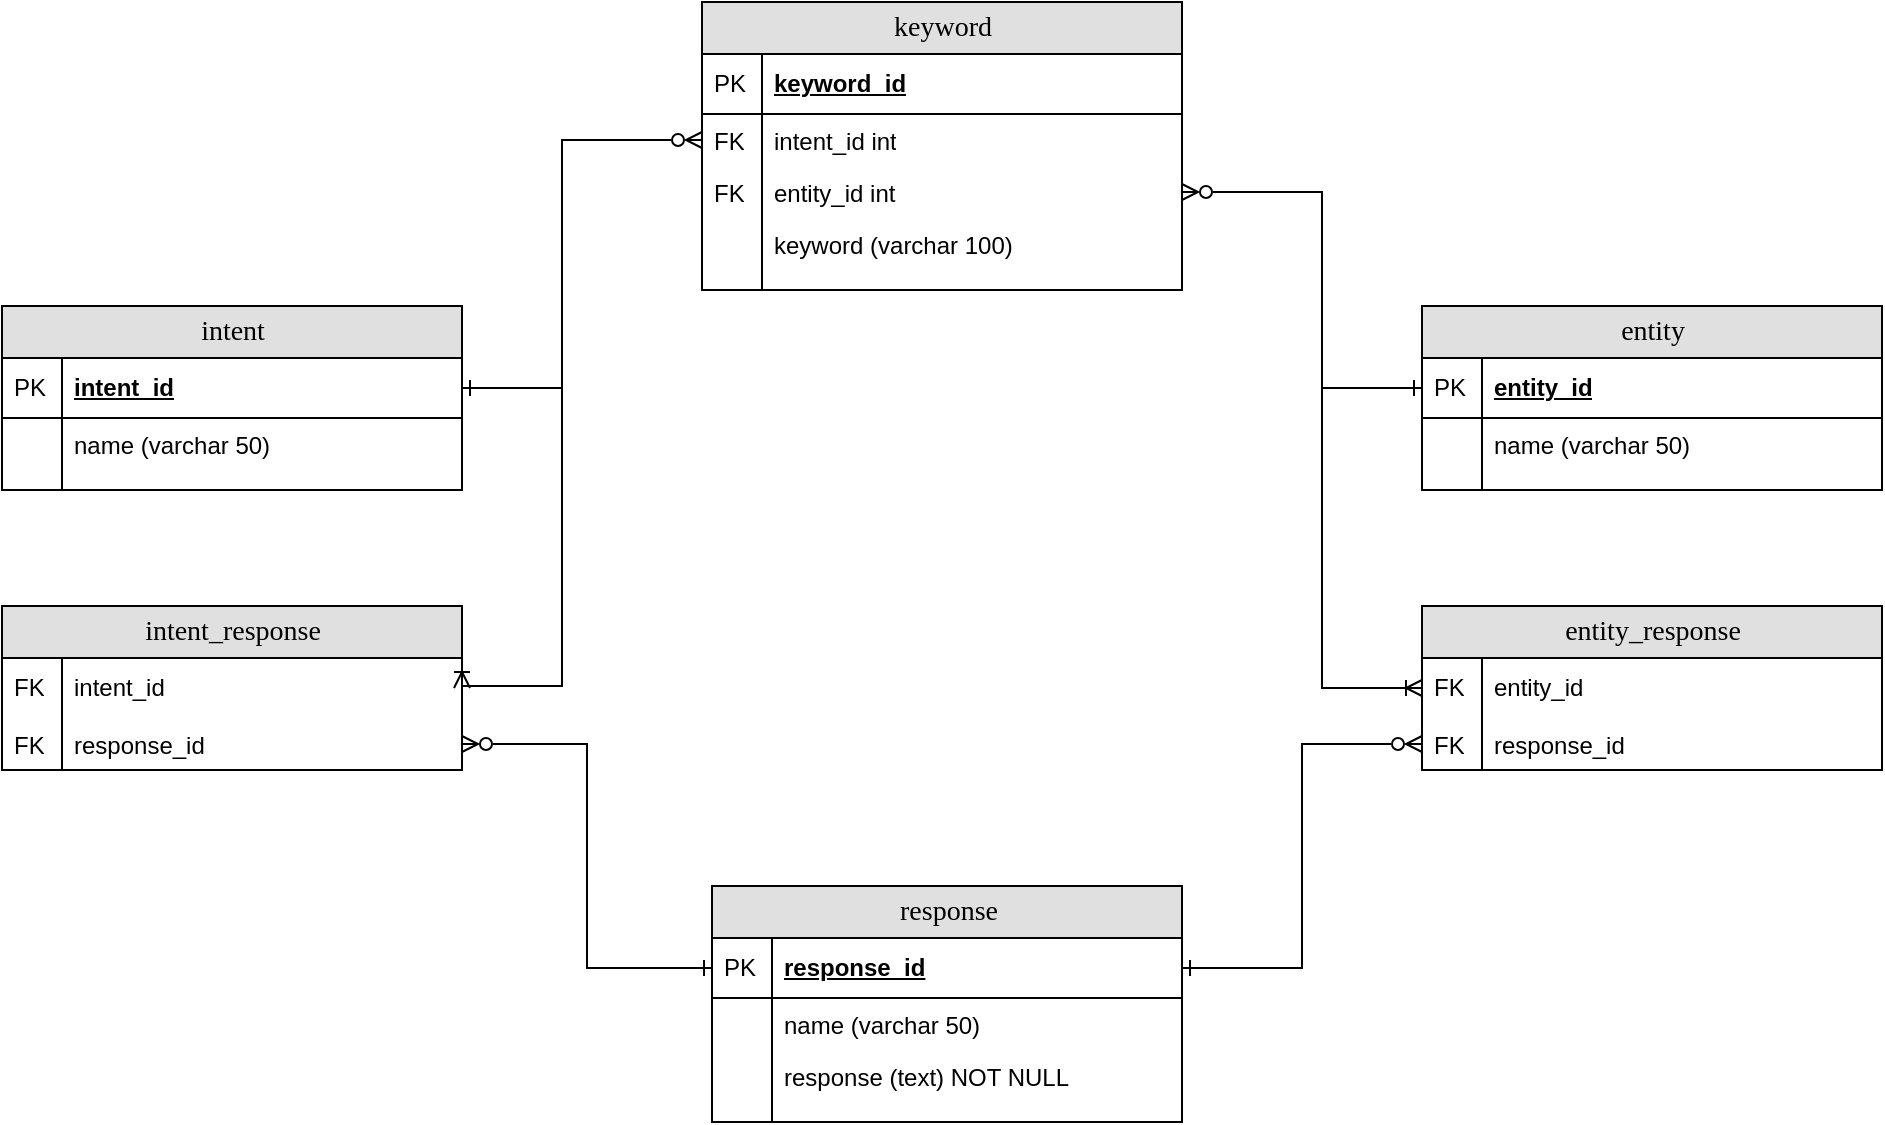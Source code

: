 <mxfile version="24.2.1" type="device">
  <diagram name="Page-1" id="e56a1550-8fbb-45ad-956c-1786394a9013">
    <mxGraphModel dx="1050" dy="569" grid="1" gridSize="10" guides="1" tooltips="1" connect="1" arrows="1" fold="1" page="1" pageScale="1" pageWidth="1100" pageHeight="850" background="none" math="0" shadow="0">
      <root>
        <mxCell id="0" />
        <mxCell id="1" parent="0" />
        <mxCell id="2e49270ec7c68f3f-8" value="response" style="swimlane;html=1;fontStyle=0;childLayout=stackLayout;horizontal=1;startSize=26;fillColor=#e0e0e0;horizontalStack=0;resizeParent=1;resizeLast=0;collapsible=1;marginBottom=0;swimlaneFillColor=#ffffff;align=center;rounded=0;shadow=0;comic=0;labelBackgroundColor=none;strokeWidth=1;fontFamily=Verdana;fontSize=14;swimlaneLine=1;" parent="1" vertex="1">
          <mxGeometry x="405" y="470" width="235" height="118" as="geometry" />
        </mxCell>
        <mxCell id="2e49270ec7c68f3f-9" value="response_id" style="shape=partialRectangle;top=0;left=0;right=0;bottom=1;html=1;align=left;verticalAlign=middle;fillColor=none;spacingLeft=34;spacingRight=4;whiteSpace=wrap;overflow=hidden;rotatable=0;points=[[0,0.5],[1,0.5]];portConstraint=eastwest;dropTarget=0;fontStyle=5;" parent="2e49270ec7c68f3f-8" vertex="1">
          <mxGeometry y="26" width="235" height="30" as="geometry" />
        </mxCell>
        <mxCell id="2e49270ec7c68f3f-10" value="PK" style="shape=partialRectangle;top=0;left=0;bottom=0;html=1;fillColor=none;align=left;verticalAlign=middle;spacingLeft=4;spacingRight=4;whiteSpace=wrap;overflow=hidden;rotatable=0;points=[];portConstraint=eastwest;part=1;" parent="2e49270ec7c68f3f-9" vertex="1" connectable="0">
          <mxGeometry width="30" height="30" as="geometry" />
        </mxCell>
        <mxCell id="2e49270ec7c68f3f-11" value="name (varchar 50)" style="shape=partialRectangle;top=0;left=0;right=0;bottom=0;html=1;align=left;verticalAlign=top;fillColor=none;spacingLeft=34;spacingRight=4;whiteSpace=wrap;overflow=hidden;rotatable=0;points=[[0,0.5],[1,0.5]];portConstraint=eastwest;dropTarget=0;" parent="2e49270ec7c68f3f-8" vertex="1">
          <mxGeometry y="56" width="235" height="26" as="geometry" />
        </mxCell>
        <mxCell id="2e49270ec7c68f3f-12" value="" style="shape=partialRectangle;top=0;left=0;bottom=0;html=1;fillColor=none;align=left;verticalAlign=top;spacingLeft=4;spacingRight=4;whiteSpace=wrap;overflow=hidden;rotatable=0;points=[];portConstraint=eastwest;part=1;" parent="2e49270ec7c68f3f-11" vertex="1" connectable="0">
          <mxGeometry width="30" height="26" as="geometry" />
        </mxCell>
        <mxCell id="2e49270ec7c68f3f-13" value="response (text) NOT NULL" style="shape=partialRectangle;top=0;left=0;right=0;bottom=0;html=1;align=left;verticalAlign=top;fillColor=none;spacingLeft=34;spacingRight=4;whiteSpace=wrap;overflow=hidden;rotatable=0;points=[[0,0.5],[1,0.5]];portConstraint=eastwest;dropTarget=0;" parent="2e49270ec7c68f3f-8" vertex="1">
          <mxGeometry y="82" width="235" height="26" as="geometry" />
        </mxCell>
        <mxCell id="2e49270ec7c68f3f-14" value="" style="shape=partialRectangle;top=0;left=0;bottom=0;html=1;fillColor=none;align=left;verticalAlign=top;spacingLeft=4;spacingRight=4;whiteSpace=wrap;overflow=hidden;rotatable=0;points=[];portConstraint=eastwest;part=1;" parent="2e49270ec7c68f3f-13" vertex="1" connectable="0">
          <mxGeometry width="30" height="26" as="geometry" />
        </mxCell>
        <mxCell id="2e49270ec7c68f3f-17" value="" style="shape=partialRectangle;top=0;left=0;right=0;bottom=0;html=1;align=left;verticalAlign=top;fillColor=none;spacingLeft=34;spacingRight=4;whiteSpace=wrap;overflow=hidden;rotatable=0;points=[[0,0.5],[1,0.5]];portConstraint=eastwest;dropTarget=0;" parent="2e49270ec7c68f3f-8" vertex="1">
          <mxGeometry y="108" width="235" height="10" as="geometry" />
        </mxCell>
        <mxCell id="2e49270ec7c68f3f-18" value="" style="shape=partialRectangle;top=0;left=0;bottom=0;html=1;fillColor=none;align=left;verticalAlign=top;spacingLeft=4;spacingRight=4;whiteSpace=wrap;overflow=hidden;rotatable=0;points=[];portConstraint=eastwest;part=1;" parent="2e49270ec7c68f3f-17" vertex="1" connectable="0">
          <mxGeometry width="30" height="10" as="geometry" />
        </mxCell>
        <mxCell id="vmU3RBU-jyYA_iw3uHa3-1" value="entity" style="swimlane;html=1;fontStyle=0;childLayout=stackLayout;horizontal=1;startSize=26;fillColor=#e0e0e0;horizontalStack=0;resizeParent=1;resizeLast=0;collapsible=1;marginBottom=0;swimlaneFillColor=#ffffff;align=center;rounded=0;shadow=0;comic=0;labelBackgroundColor=none;strokeWidth=1;fontFamily=Verdana;fontSize=14;swimlaneLine=1;" vertex="1" parent="1">
          <mxGeometry x="760" y="180" width="230" height="92" as="geometry" />
        </mxCell>
        <mxCell id="vmU3RBU-jyYA_iw3uHa3-2" value="entity_id" style="shape=partialRectangle;top=0;left=0;right=0;bottom=1;html=1;align=left;verticalAlign=middle;fillColor=none;spacingLeft=34;spacingRight=4;whiteSpace=wrap;overflow=hidden;rotatable=0;points=[[0,0.5],[1,0.5]];portConstraint=eastwest;dropTarget=0;fontStyle=5;" vertex="1" parent="vmU3RBU-jyYA_iw3uHa3-1">
          <mxGeometry y="26" width="230" height="30" as="geometry" />
        </mxCell>
        <mxCell id="vmU3RBU-jyYA_iw3uHa3-3" value="PK" style="shape=partialRectangle;top=0;left=0;bottom=0;html=1;fillColor=none;align=left;verticalAlign=middle;spacingLeft=4;spacingRight=4;whiteSpace=wrap;overflow=hidden;rotatable=0;points=[];portConstraint=eastwest;part=1;" vertex="1" connectable="0" parent="vmU3RBU-jyYA_iw3uHa3-2">
          <mxGeometry width="30" height="30" as="geometry" />
        </mxCell>
        <mxCell id="vmU3RBU-jyYA_iw3uHa3-4" value="name (varchar 50)" style="shape=partialRectangle;top=0;left=0;right=0;bottom=0;html=1;align=left;verticalAlign=top;fillColor=none;spacingLeft=34;spacingRight=4;whiteSpace=wrap;overflow=hidden;rotatable=0;points=[[0,0.5],[1,0.5]];portConstraint=eastwest;dropTarget=0;" vertex="1" parent="vmU3RBU-jyYA_iw3uHa3-1">
          <mxGeometry y="56" width="230" height="26" as="geometry" />
        </mxCell>
        <mxCell id="vmU3RBU-jyYA_iw3uHa3-5" value="" style="shape=partialRectangle;top=0;left=0;bottom=0;html=1;fillColor=none;align=left;verticalAlign=top;spacingLeft=4;spacingRight=4;whiteSpace=wrap;overflow=hidden;rotatable=0;points=[];portConstraint=eastwest;part=1;" vertex="1" connectable="0" parent="vmU3RBU-jyYA_iw3uHa3-4">
          <mxGeometry width="30" height="26" as="geometry" />
        </mxCell>
        <mxCell id="vmU3RBU-jyYA_iw3uHa3-8" value="" style="shape=partialRectangle;top=0;left=0;right=0;bottom=0;html=1;align=left;verticalAlign=top;fillColor=none;spacingLeft=34;spacingRight=4;whiteSpace=wrap;overflow=hidden;rotatable=0;points=[[0,0.5],[1,0.5]];portConstraint=eastwest;dropTarget=0;" vertex="1" parent="vmU3RBU-jyYA_iw3uHa3-1">
          <mxGeometry y="82" width="230" height="10" as="geometry" />
        </mxCell>
        <mxCell id="vmU3RBU-jyYA_iw3uHa3-9" value="" style="shape=partialRectangle;top=0;left=0;bottom=0;html=1;fillColor=none;align=left;verticalAlign=top;spacingLeft=4;spacingRight=4;whiteSpace=wrap;overflow=hidden;rotatable=0;points=[];portConstraint=eastwest;part=1;" vertex="1" connectable="0" parent="vmU3RBU-jyYA_iw3uHa3-8">
          <mxGeometry width="30" height="10" as="geometry" />
        </mxCell>
        <mxCell id="vmU3RBU-jyYA_iw3uHa3-10" value="intent" style="swimlane;html=1;fontStyle=0;childLayout=stackLayout;horizontal=1;startSize=26;fillColor=#e0e0e0;horizontalStack=0;resizeParent=1;resizeLast=0;collapsible=1;marginBottom=0;swimlaneFillColor=#ffffff;align=center;rounded=0;shadow=0;comic=0;labelBackgroundColor=none;strokeWidth=1;fontFamily=Verdana;fontSize=14;swimlaneLine=1;" vertex="1" parent="1">
          <mxGeometry x="50" y="180" width="230" height="92" as="geometry" />
        </mxCell>
        <mxCell id="vmU3RBU-jyYA_iw3uHa3-11" value="intent_id" style="shape=partialRectangle;top=0;left=0;right=0;bottom=1;html=1;align=left;verticalAlign=middle;fillColor=none;spacingLeft=34;spacingRight=4;whiteSpace=wrap;overflow=hidden;rotatable=0;points=[[0,0.5],[1,0.5]];portConstraint=eastwest;dropTarget=0;fontStyle=5;" vertex="1" parent="vmU3RBU-jyYA_iw3uHa3-10">
          <mxGeometry y="26" width="230" height="30" as="geometry" />
        </mxCell>
        <mxCell id="vmU3RBU-jyYA_iw3uHa3-12" value="PK" style="shape=partialRectangle;top=0;left=0;bottom=0;html=1;fillColor=none;align=left;verticalAlign=middle;spacingLeft=4;spacingRight=4;whiteSpace=wrap;overflow=hidden;rotatable=0;points=[];portConstraint=eastwest;part=1;" vertex="1" connectable="0" parent="vmU3RBU-jyYA_iw3uHa3-11">
          <mxGeometry width="30" height="30" as="geometry" />
        </mxCell>
        <mxCell id="vmU3RBU-jyYA_iw3uHa3-13" value="name (varchar 50)" style="shape=partialRectangle;top=0;left=0;right=0;bottom=0;html=1;align=left;verticalAlign=top;fillColor=none;spacingLeft=34;spacingRight=4;whiteSpace=wrap;overflow=hidden;rotatable=0;points=[[0,0.5],[1,0.5]];portConstraint=eastwest;dropTarget=0;" vertex="1" parent="vmU3RBU-jyYA_iw3uHa3-10">
          <mxGeometry y="56" width="230" height="26" as="geometry" />
        </mxCell>
        <mxCell id="vmU3RBU-jyYA_iw3uHa3-14" value="" style="shape=partialRectangle;top=0;left=0;bottom=0;html=1;fillColor=none;align=left;verticalAlign=top;spacingLeft=4;spacingRight=4;whiteSpace=wrap;overflow=hidden;rotatable=0;points=[];portConstraint=eastwest;part=1;" vertex="1" connectable="0" parent="vmU3RBU-jyYA_iw3uHa3-13">
          <mxGeometry width="30" height="26" as="geometry" />
        </mxCell>
        <mxCell id="vmU3RBU-jyYA_iw3uHa3-17" value="" style="shape=partialRectangle;top=0;left=0;right=0;bottom=0;html=1;align=left;verticalAlign=top;fillColor=none;spacingLeft=34;spacingRight=4;whiteSpace=wrap;overflow=hidden;rotatable=0;points=[[0,0.5],[1,0.5]];portConstraint=eastwest;dropTarget=0;" vertex="1" parent="vmU3RBU-jyYA_iw3uHa3-10">
          <mxGeometry y="82" width="230" height="10" as="geometry" />
        </mxCell>
        <mxCell id="vmU3RBU-jyYA_iw3uHa3-18" value="" style="shape=partialRectangle;top=0;left=0;bottom=0;html=1;fillColor=none;align=left;verticalAlign=top;spacingLeft=4;spacingRight=4;whiteSpace=wrap;overflow=hidden;rotatable=0;points=[];portConstraint=eastwest;part=1;" vertex="1" connectable="0" parent="vmU3RBU-jyYA_iw3uHa3-17">
          <mxGeometry width="30" height="10" as="geometry" />
        </mxCell>
        <mxCell id="vmU3RBU-jyYA_iw3uHa3-19" value="keyword" style="swimlane;html=1;fontStyle=0;childLayout=stackLayout;horizontal=1;startSize=26;fillColor=#e0e0e0;horizontalStack=0;resizeParent=1;resizeLast=0;collapsible=1;marginBottom=0;swimlaneFillColor=#ffffff;align=center;rounded=0;shadow=0;comic=0;labelBackgroundColor=none;strokeWidth=1;fontFamily=Verdana;fontSize=14;swimlaneLine=1;" vertex="1" parent="1">
          <mxGeometry x="400" y="28" width="240" height="144" as="geometry" />
        </mxCell>
        <mxCell id="vmU3RBU-jyYA_iw3uHa3-20" value="keyword_id" style="shape=partialRectangle;top=0;left=0;right=0;bottom=1;html=1;align=left;verticalAlign=middle;fillColor=none;spacingLeft=34;spacingRight=4;whiteSpace=wrap;overflow=hidden;rotatable=0;points=[[0,0.5],[1,0.5]];portConstraint=eastwest;dropTarget=0;fontStyle=5;" vertex="1" parent="vmU3RBU-jyYA_iw3uHa3-19">
          <mxGeometry y="26" width="240" height="30" as="geometry" />
        </mxCell>
        <mxCell id="vmU3RBU-jyYA_iw3uHa3-21" value="PK" style="shape=partialRectangle;top=0;left=0;bottom=0;html=1;fillColor=none;align=left;verticalAlign=middle;spacingLeft=4;spacingRight=4;whiteSpace=wrap;overflow=hidden;rotatable=0;points=[];portConstraint=eastwest;part=1;" vertex="1" connectable="0" parent="vmU3RBU-jyYA_iw3uHa3-20">
          <mxGeometry width="30" height="30" as="geometry" />
        </mxCell>
        <mxCell id="vmU3RBU-jyYA_iw3uHa3-28" value="intent_id int" style="shape=partialRectangle;top=0;left=0;right=0;bottom=0;html=1;align=left;verticalAlign=top;fillColor=none;spacingLeft=34;spacingRight=4;whiteSpace=wrap;overflow=hidden;rotatable=0;points=[[0,0.5],[1,0.5]];portConstraint=eastwest;dropTarget=0;" vertex="1" parent="vmU3RBU-jyYA_iw3uHa3-19">
          <mxGeometry y="56" width="240" height="26" as="geometry" />
        </mxCell>
        <mxCell id="vmU3RBU-jyYA_iw3uHa3-29" value="FK" style="shape=partialRectangle;top=0;left=0;bottom=0;html=1;fillColor=none;align=left;verticalAlign=top;spacingLeft=4;spacingRight=4;whiteSpace=wrap;overflow=hidden;rotatable=0;points=[];portConstraint=eastwest;part=1;" vertex="1" connectable="0" parent="vmU3RBU-jyYA_iw3uHa3-28">
          <mxGeometry width="30" height="26" as="geometry" />
        </mxCell>
        <mxCell id="vmU3RBU-jyYA_iw3uHa3-24" value="entity_id int" style="shape=partialRectangle;top=0;left=0;right=0;bottom=0;html=1;align=left;verticalAlign=top;fillColor=none;spacingLeft=34;spacingRight=4;whiteSpace=wrap;overflow=hidden;rotatable=0;points=[[0,0.5],[1,0.5]];portConstraint=eastwest;dropTarget=0;" vertex="1" parent="vmU3RBU-jyYA_iw3uHa3-19">
          <mxGeometry y="82" width="240" height="26" as="geometry" />
        </mxCell>
        <mxCell id="vmU3RBU-jyYA_iw3uHa3-25" value="FK" style="shape=partialRectangle;top=0;left=0;bottom=0;html=1;fillColor=none;align=left;verticalAlign=top;spacingLeft=4;spacingRight=4;whiteSpace=wrap;overflow=hidden;rotatable=0;points=[];portConstraint=eastwest;part=1;" vertex="1" connectable="0" parent="vmU3RBU-jyYA_iw3uHa3-24">
          <mxGeometry width="30" height="26" as="geometry" />
        </mxCell>
        <mxCell id="vmU3RBU-jyYA_iw3uHa3-22" value="keyword (varchar 100)" style="shape=partialRectangle;top=0;left=0;right=0;bottom=0;html=1;align=left;verticalAlign=top;fillColor=none;spacingLeft=34;spacingRight=4;whiteSpace=wrap;overflow=hidden;rotatable=0;points=[[0,0.5],[1,0.5]];portConstraint=eastwest;dropTarget=0;" vertex="1" parent="vmU3RBU-jyYA_iw3uHa3-19">
          <mxGeometry y="108" width="240" height="26" as="geometry" />
        </mxCell>
        <mxCell id="vmU3RBU-jyYA_iw3uHa3-23" value="" style="shape=partialRectangle;top=0;left=0;bottom=0;html=1;fillColor=none;align=left;verticalAlign=top;spacingLeft=4;spacingRight=4;whiteSpace=wrap;overflow=hidden;rotatable=0;points=[];portConstraint=eastwest;part=1;" vertex="1" connectable="0" parent="vmU3RBU-jyYA_iw3uHa3-22">
          <mxGeometry width="30" height="26" as="geometry" />
        </mxCell>
        <mxCell id="vmU3RBU-jyYA_iw3uHa3-26" value="" style="shape=partialRectangle;top=0;left=0;right=0;bottom=0;html=1;align=left;verticalAlign=top;fillColor=none;spacingLeft=34;spacingRight=4;whiteSpace=wrap;overflow=hidden;rotatable=0;points=[[0,0.5],[1,0.5]];portConstraint=eastwest;dropTarget=0;" vertex="1" parent="vmU3RBU-jyYA_iw3uHa3-19">
          <mxGeometry y="134" width="240" height="10" as="geometry" />
        </mxCell>
        <mxCell id="vmU3RBU-jyYA_iw3uHa3-27" value="" style="shape=partialRectangle;top=0;left=0;bottom=0;html=1;fillColor=none;align=left;verticalAlign=top;spacingLeft=4;spacingRight=4;whiteSpace=wrap;overflow=hidden;rotatable=0;points=[];portConstraint=eastwest;part=1;" vertex="1" connectable="0" parent="vmU3RBU-jyYA_iw3uHa3-26">
          <mxGeometry width="30" height="10" as="geometry" />
        </mxCell>
        <mxCell id="vmU3RBU-jyYA_iw3uHa3-30" value="intent_response" style="swimlane;html=1;fontStyle=0;childLayout=stackLayout;horizontal=1;startSize=26;fillColor=#e0e0e0;horizontalStack=0;resizeParent=1;resizeLast=0;collapsible=1;marginBottom=0;swimlaneFillColor=#ffffff;align=center;rounded=0;shadow=0;comic=0;labelBackgroundColor=none;strokeWidth=1;fontFamily=Verdana;fontSize=14;swimlaneLine=1;" vertex="1" parent="1">
          <mxGeometry x="50" y="330" width="230" height="82" as="geometry" />
        </mxCell>
        <mxCell id="vmU3RBU-jyYA_iw3uHa3-31" value="intent_id" style="shape=partialRectangle;top=0;left=0;right=0;bottom=1;html=1;align=left;verticalAlign=middle;fillColor=none;spacingLeft=34;spacingRight=4;whiteSpace=wrap;overflow=hidden;rotatable=0;points=[[0,0.5],[1,0.5]];portConstraint=eastwest;dropTarget=0;fontStyle=0;strokeColor=none;" vertex="1" parent="vmU3RBU-jyYA_iw3uHa3-30">
          <mxGeometry y="26" width="230" height="30" as="geometry" />
        </mxCell>
        <mxCell id="vmU3RBU-jyYA_iw3uHa3-32" value="FK" style="shape=partialRectangle;top=0;left=0;bottom=0;html=1;fillColor=none;align=left;verticalAlign=middle;spacingLeft=4;spacingRight=4;whiteSpace=wrap;overflow=hidden;rotatable=0;points=[];portConstraint=eastwest;part=1;" vertex="1" connectable="0" parent="vmU3RBU-jyYA_iw3uHa3-31">
          <mxGeometry width="30" height="30" as="geometry" />
        </mxCell>
        <mxCell id="vmU3RBU-jyYA_iw3uHa3-33" value="response_id" style="shape=partialRectangle;top=0;left=0;right=0;bottom=0;html=1;align=left;verticalAlign=top;fillColor=none;spacingLeft=34;spacingRight=4;whiteSpace=wrap;overflow=hidden;rotatable=0;points=[[0,0.5],[1,0.5]];portConstraint=eastwest;dropTarget=0;" vertex="1" parent="vmU3RBU-jyYA_iw3uHa3-30">
          <mxGeometry y="56" width="230" height="26" as="geometry" />
        </mxCell>
        <mxCell id="vmU3RBU-jyYA_iw3uHa3-34" value="FK" style="shape=partialRectangle;top=0;left=0;bottom=0;html=1;fillColor=none;align=left;verticalAlign=top;spacingLeft=4;spacingRight=4;whiteSpace=wrap;overflow=hidden;rotatable=0;points=[];portConstraint=eastwest;part=1;" vertex="1" connectable="0" parent="vmU3RBU-jyYA_iw3uHa3-33">
          <mxGeometry width="30" height="26" as="geometry" />
        </mxCell>
        <mxCell id="vmU3RBU-jyYA_iw3uHa3-37" value="entity_response" style="swimlane;html=1;fontStyle=0;childLayout=stackLayout;horizontal=1;startSize=26;fillColor=#e0e0e0;horizontalStack=0;resizeParent=1;resizeLast=0;collapsible=1;marginBottom=0;swimlaneFillColor=#ffffff;align=center;rounded=0;shadow=0;comic=0;labelBackgroundColor=none;strokeWidth=1;fontFamily=Verdana;fontSize=14;swimlaneLine=1;" vertex="1" parent="1">
          <mxGeometry x="760" y="330" width="230" height="82" as="geometry" />
        </mxCell>
        <mxCell id="vmU3RBU-jyYA_iw3uHa3-38" value="entity_id" style="shape=partialRectangle;top=0;left=0;right=0;bottom=1;html=1;align=left;verticalAlign=middle;fillColor=none;spacingLeft=34;spacingRight=4;whiteSpace=wrap;overflow=hidden;rotatable=0;points=[[0,0.5],[1,0.5]];portConstraint=eastwest;dropTarget=0;fontStyle=0;strokeColor=none;" vertex="1" parent="vmU3RBU-jyYA_iw3uHa3-37">
          <mxGeometry y="26" width="230" height="30" as="geometry" />
        </mxCell>
        <mxCell id="vmU3RBU-jyYA_iw3uHa3-39" value="FK" style="shape=partialRectangle;top=0;left=0;bottom=0;html=1;fillColor=none;align=left;verticalAlign=middle;spacingLeft=4;spacingRight=4;whiteSpace=wrap;overflow=hidden;rotatable=0;points=[];portConstraint=eastwest;part=1;" vertex="1" connectable="0" parent="vmU3RBU-jyYA_iw3uHa3-38">
          <mxGeometry width="30" height="30" as="geometry" />
        </mxCell>
        <mxCell id="vmU3RBU-jyYA_iw3uHa3-40" value="response_id" style="shape=partialRectangle;top=0;left=0;right=0;bottom=0;html=1;align=left;verticalAlign=top;fillColor=none;spacingLeft=34;spacingRight=4;whiteSpace=wrap;overflow=hidden;rotatable=0;points=[[0,0.5],[1,0.5]];portConstraint=eastwest;dropTarget=0;" vertex="1" parent="vmU3RBU-jyYA_iw3uHa3-37">
          <mxGeometry y="56" width="230" height="26" as="geometry" />
        </mxCell>
        <mxCell id="vmU3RBU-jyYA_iw3uHa3-41" value="FK" style="shape=partialRectangle;top=0;left=0;bottom=0;html=1;fillColor=none;align=left;verticalAlign=top;spacingLeft=4;spacingRight=4;whiteSpace=wrap;overflow=hidden;rotatable=0;points=[];portConstraint=eastwest;part=1;" vertex="1" connectable="0" parent="vmU3RBU-jyYA_iw3uHa3-40">
          <mxGeometry width="30" height="26" as="geometry" />
        </mxCell>
        <mxCell id="vmU3RBU-jyYA_iw3uHa3-42" style="edgeStyle=orthogonalEdgeStyle;rounded=0;orthogonalLoop=1;jettySize=auto;html=1;entryX=0;entryY=0.5;entryDx=0;entryDy=0;endArrow=ERzeroToMany;endFill=0;startArrow=ERone;startFill=0;" edge="1" parent="1" source="2e49270ec7c68f3f-9" target="vmU3RBU-jyYA_iw3uHa3-40">
          <mxGeometry relative="1" as="geometry" />
        </mxCell>
        <mxCell id="vmU3RBU-jyYA_iw3uHa3-43" style="edgeStyle=orthogonalEdgeStyle;rounded=0;orthogonalLoop=1;jettySize=auto;html=1;endArrow=ERzeroToMany;endFill=0;startArrow=ERone;startFill=0;exitX=0;exitY=0.5;exitDx=0;exitDy=0;entryX=1;entryY=0.5;entryDx=0;entryDy=0;" edge="1" parent="1" source="2e49270ec7c68f3f-9" target="vmU3RBU-jyYA_iw3uHa3-33">
          <mxGeometry relative="1" as="geometry">
            <mxPoint x="340" y="500" as="sourcePoint" />
            <mxPoint x="470" y="528" as="targetPoint" />
          </mxGeometry>
        </mxCell>
        <mxCell id="vmU3RBU-jyYA_iw3uHa3-44" style="edgeStyle=orthogonalEdgeStyle;rounded=0;orthogonalLoop=1;jettySize=auto;html=1;endArrow=ERzeroToMany;endFill=0;startArrow=ERone;startFill=0;exitX=1;exitY=0.5;exitDx=0;exitDy=0;entryX=0;entryY=0.5;entryDx=0;entryDy=0;" edge="1" parent="1" source="vmU3RBU-jyYA_iw3uHa3-11" target="vmU3RBU-jyYA_iw3uHa3-28">
          <mxGeometry relative="1" as="geometry">
            <mxPoint x="390" y="260" as="sourcePoint" />
            <mxPoint x="300" y="288" as="targetPoint" />
            <Array as="points">
              <mxPoint x="330" y="221" />
              <mxPoint x="330" y="97" />
            </Array>
          </mxGeometry>
        </mxCell>
        <mxCell id="vmU3RBU-jyYA_iw3uHa3-45" style="edgeStyle=orthogonalEdgeStyle;rounded=0;orthogonalLoop=1;jettySize=auto;html=1;endArrow=ERzeroToMany;endFill=0;startArrow=ERone;startFill=0;exitX=0;exitY=0.5;exitDx=0;exitDy=0;entryX=1;entryY=0.5;entryDx=0;entryDy=0;" edge="1" parent="1" source="vmU3RBU-jyYA_iw3uHa3-2" target="vmU3RBU-jyYA_iw3uHa3-24">
          <mxGeometry relative="1" as="geometry">
            <mxPoint x="690" y="196" as="sourcePoint" />
            <mxPoint x="780" y="224" as="targetPoint" />
            <Array as="points">
              <mxPoint x="710" y="221" />
              <mxPoint x="710" y="123" />
            </Array>
          </mxGeometry>
        </mxCell>
        <mxCell id="vmU3RBU-jyYA_iw3uHa3-46" style="edgeStyle=orthogonalEdgeStyle;rounded=0;orthogonalLoop=1;jettySize=auto;html=1;exitX=0;exitY=0.5;exitDx=0;exitDy=0;entryX=0;entryY=0.5;entryDx=0;entryDy=0;endArrow=ERoneToMany;endFill=0;startArrow=ERone;startFill=0;" edge="1" parent="1" source="vmU3RBU-jyYA_iw3uHa3-2" target="vmU3RBU-jyYA_iw3uHa3-38">
          <mxGeometry relative="1" as="geometry">
            <Array as="points">
              <mxPoint x="710" y="221" />
              <mxPoint x="710" y="371" />
            </Array>
          </mxGeometry>
        </mxCell>
        <mxCell id="vmU3RBU-jyYA_iw3uHa3-47" style="edgeStyle=orthogonalEdgeStyle;rounded=0;orthogonalLoop=1;jettySize=auto;html=1;exitX=1;exitY=0.5;exitDx=0;exitDy=0;entryX=1;entryY=0.5;entryDx=0;entryDy=0;endArrow=ERoneToMany;endFill=0;startArrow=ERone;startFill=0;" edge="1" parent="1" source="vmU3RBU-jyYA_iw3uHa3-11" target="vmU3RBU-jyYA_iw3uHa3-31">
          <mxGeometry relative="1" as="geometry">
            <mxPoint x="20" y="110" as="sourcePoint" />
            <mxPoint x="20" y="470" as="targetPoint" />
            <Array as="points">
              <mxPoint x="330" y="221" />
              <mxPoint x="330" y="370" />
            </Array>
          </mxGeometry>
        </mxCell>
      </root>
    </mxGraphModel>
  </diagram>
</mxfile>

